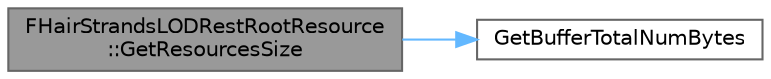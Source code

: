 digraph "FHairStrandsLODRestRootResource::GetResourcesSize"
{
 // INTERACTIVE_SVG=YES
 // LATEX_PDF_SIZE
  bgcolor="transparent";
  edge [fontname=Helvetica,fontsize=10,labelfontname=Helvetica,labelfontsize=10];
  node [fontname=Helvetica,fontsize=10,shape=box,height=0.2,width=0.4];
  rankdir="LR";
  Node1 [id="Node000001",label="FHairStrandsLODRestRootResource\l::GetResourcesSize",height=0.2,width=0.4,color="gray40", fillcolor="grey60", style="filled", fontcolor="black",tooltip=" "];
  Node1 -> Node2 [id="edge1_Node000001_Node000002",color="steelblue1",style="solid",tooltip=" "];
  Node2 [id="Node000002",label="GetBufferTotalNumBytes",height=0.2,width=0.4,color="grey40", fillcolor="white", style="filled",URL="$d0/d70/GroomResources_8h.html#a75d10451114e69d868e5cc6546e9ac44",tooltip=" "];
}
